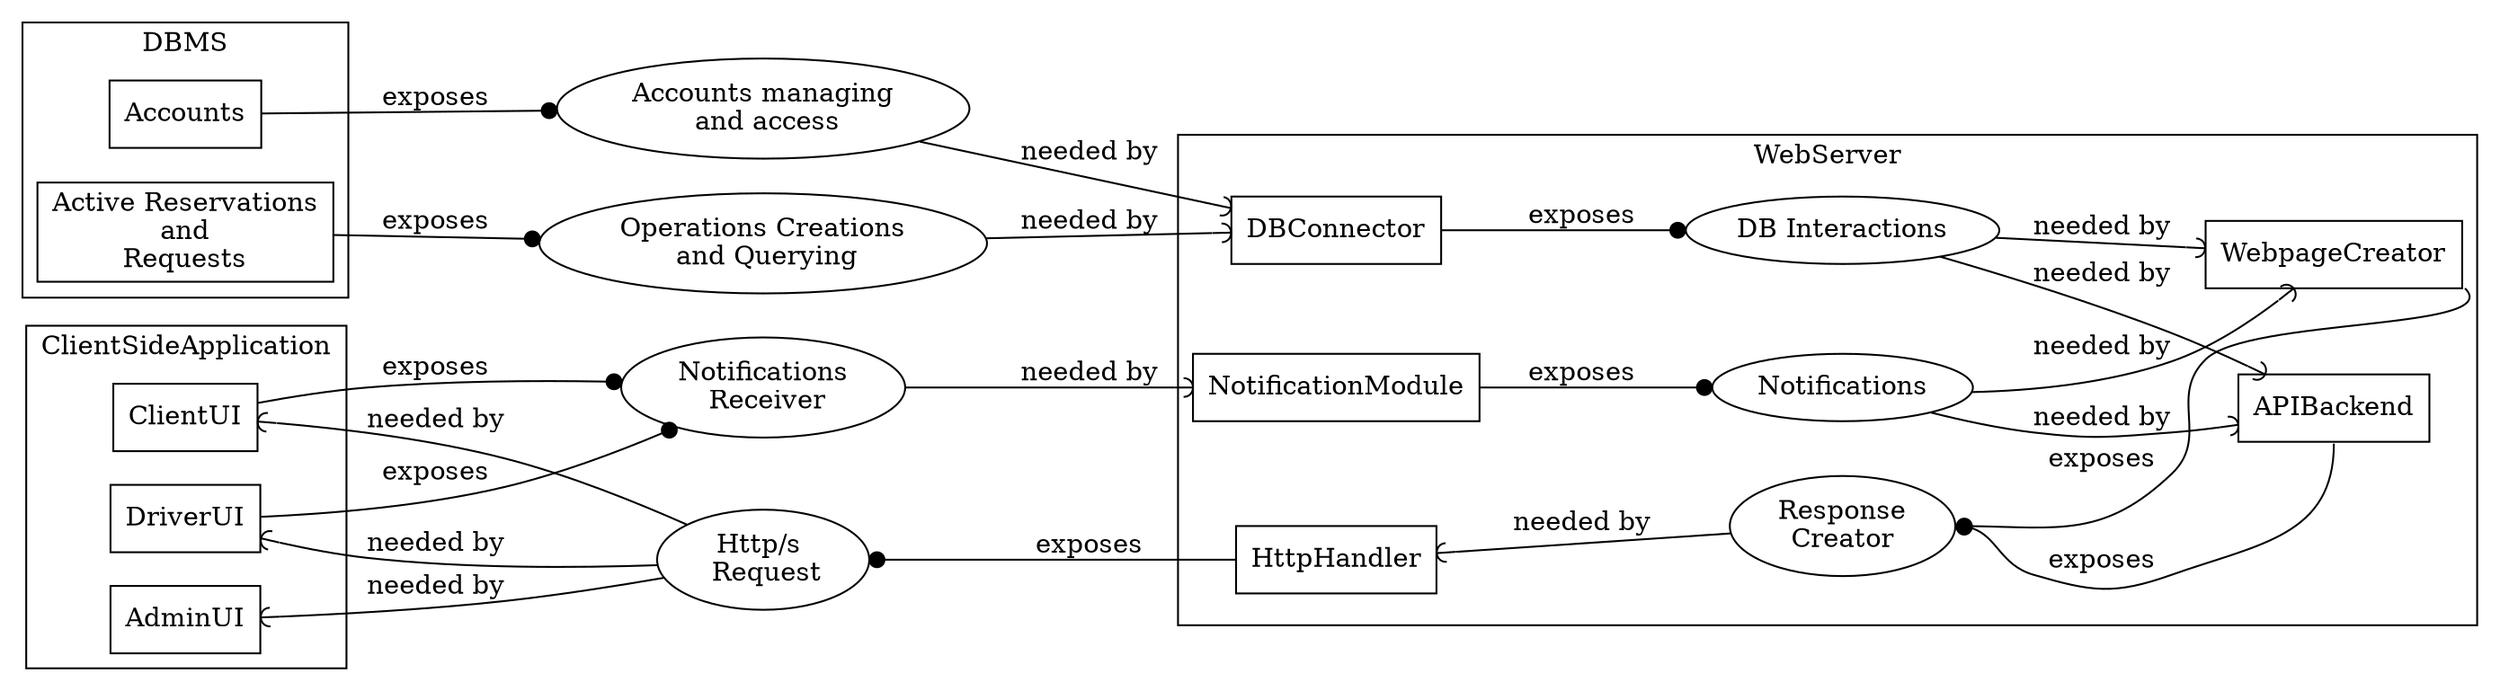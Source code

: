 digraph Components{
	rankdir=LR
//	forcelabels=true
//	concentrate=true
	node[shape=rect]
	subgraph clusterDBMS{
		label="DBMS"
		node[shape=rect]
		Accounts
		ActiveOperations[label="Active Reservations\nand\nRequests"]
	}
	subgraph clusterWebserver{
		label="WebServer"
		node[shape=rect]
		APIBackend,WebpageCreator,DBConnector,NotificationModule, HttpHandler
		ResponseCreator[shape=ellipse label="Response\nCreator"]
		ResponseCreator -> HttpHandler[arrowhead=curve label="needed by" constraint=false]	
		//{APIBackend WebpageCreator}-> ResponseCreator [label="exposes" arrowhead=dot constraint=false]
		APIBackend:s -> ResponseCreator:e [label="exposes" arrowhead=dot constraint=false]
		WebpageCreator:se -> ResponseCreator:e [label="exposes" arrowhead=dot constraint=false]

		DbInteractions[shape=ellipse label="DB Interactions"]
		DBConnector->DbInteractions[label="exposes" arrowhead=dot]
		DbInteractions -> {APIBackend WebpageCreator}[arrowhead=curve label="needed by"]	
		
		notif[shape=ellipse label="Notifications"]
		NotificationModule->notif[label="exposes" arrowhead=dot]
		notif -> {APIBackend WebpageCreator}[arrowhead=curve label="needed by"]	
		
		

		{rank=same ResponseCreator notif}
		{rank=same DBConnector HttpHandler}
	}
	subgraph clusterClientApp{
		label="ClientSideApplication"
		node[shape=rect]
		ClientUI,DriverUI,AdminUI
	}
	AccountsManaging[shape=ellipse label="Accounts managing\n and access"]
	Accounts->AccountsManaging[label="exposes" arrowhead=dot]
	AccountsManaging->DBConnector[label="needed by" arrowhead=curve]
	
	Operations[shape=ellipse label="Operations Creations\n and Querying"]
	ActiveOperations -> Operations[label="exposes" arrowhead=dot]
	Operations->DBConnector[label="needed by" arrowhead=curve]
	
	notifReceiver[shape=ellipse label="Notifications\n Receiver"]
	{ClientUI DriverUI}-> notifReceiver[label="exposes" arrowhead=dot]
	notifReceiver->NotificationModule[label="needed by" arrowhead=curve]
	
	HttpRequest[shape=ellipse label="Http/s \n Request"]
	{ClientUI DriverUI AdminUI}-> HttpRequest[label="needed by" dir=both arrowhead=none arrowtail=curve]
	HttpRequest->HttpHandler[label="exposes" dir=both arrowhead=none arrowtail=dot]
}

